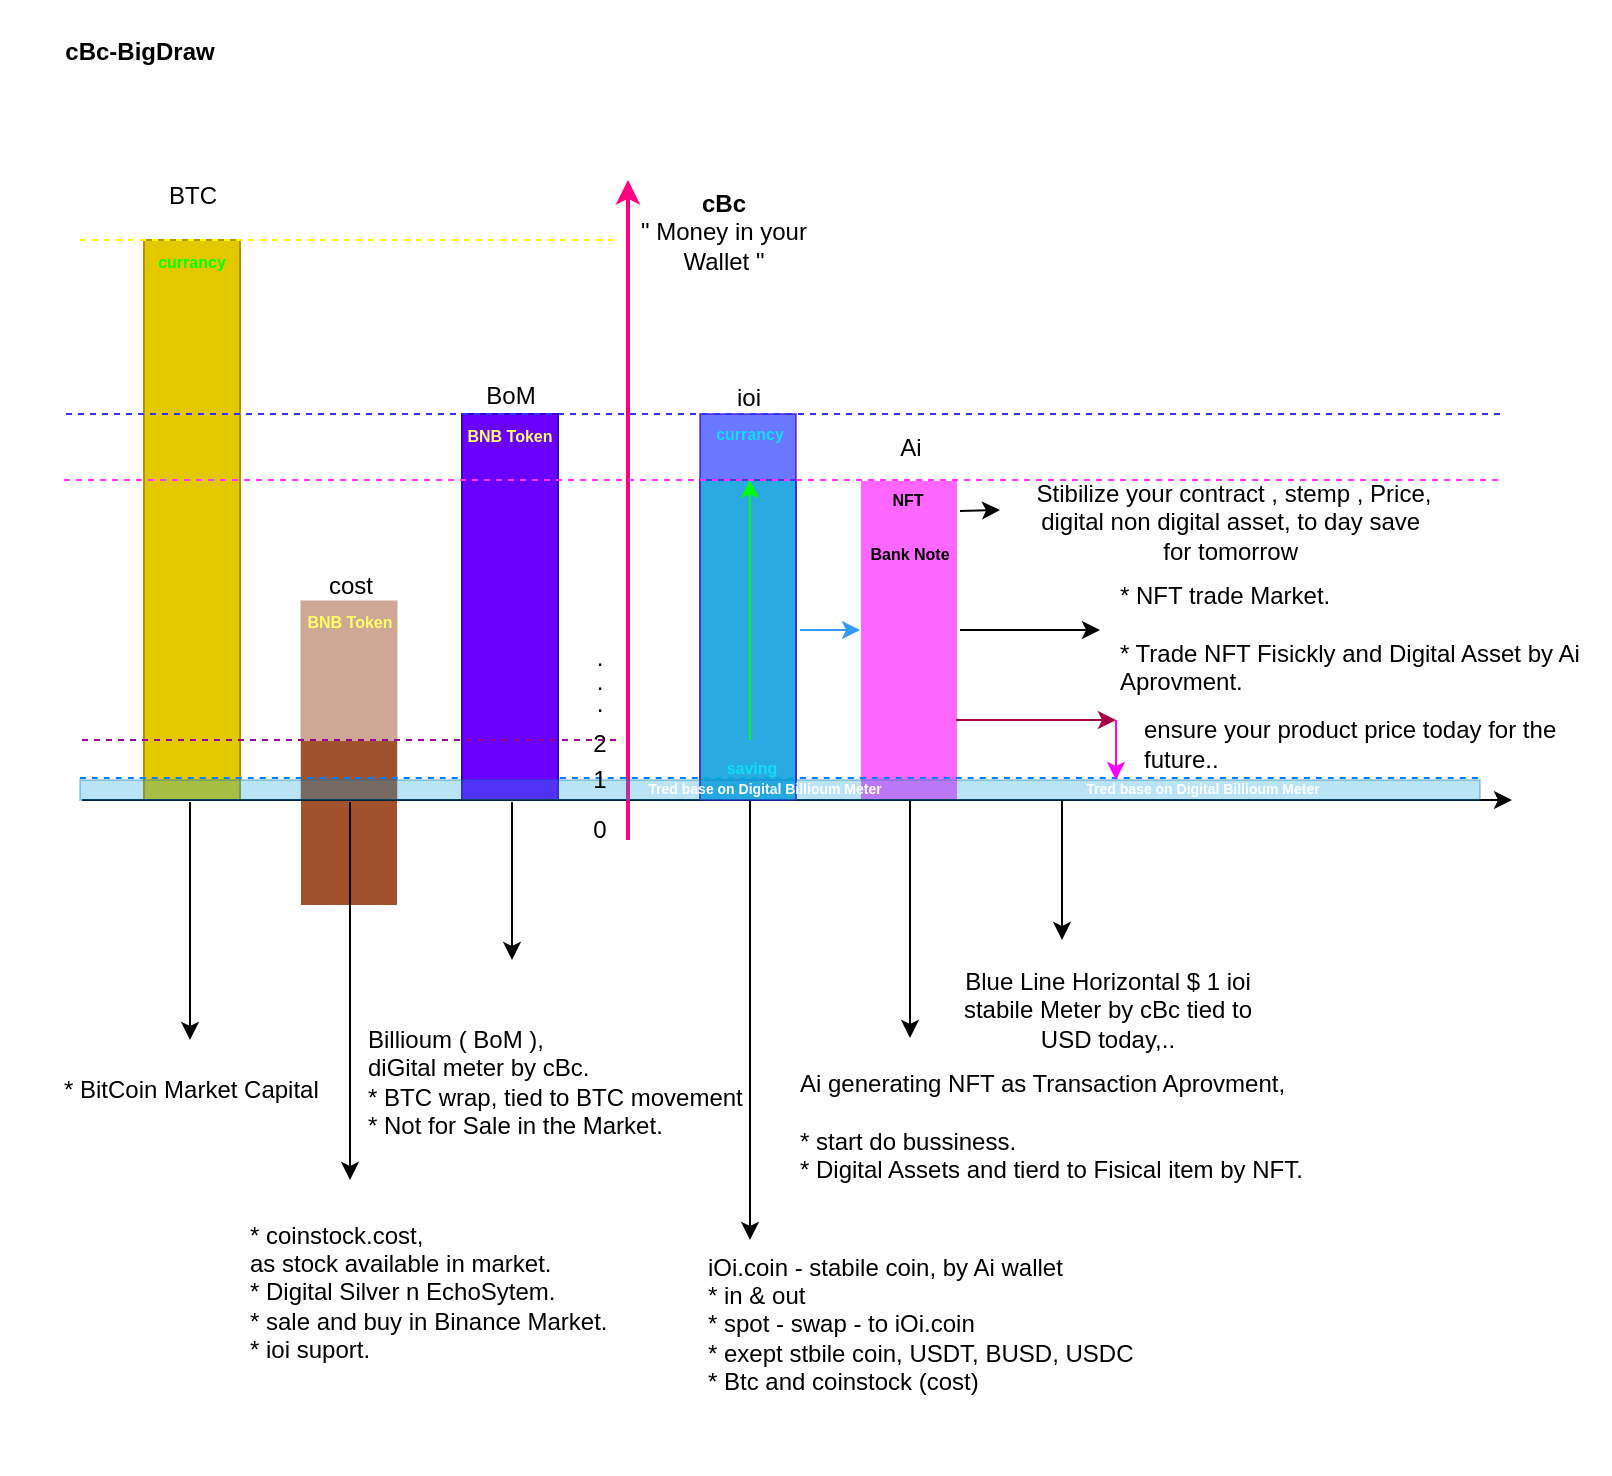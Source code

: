 <mxfile version="21.7.1" type="github">
  <diagram name="Page-1" id="EVfbMgRgJgo2VkLLqiw9">
    <mxGraphModel dx="568" dy="380" grid="1" gridSize="10" guides="1" tooltips="1" connect="1" arrows="1" fold="1" page="1" pageScale="1" pageWidth="827" pageHeight="1169" background="none" math="0" shadow="0">
      <root>
        <mxCell id="0" />
        <mxCell id="1" parent="0" />
        <mxCell id="bpX-akEFkFAYFT1dOsdR-34" value="" style="rounded=0;whiteSpace=wrap;html=1;fontSize=16;fillColor=#051EFF;strokeColor=#3700CC;fontColor=#ffffff;opacity=60;" vertex="1" parent="1">
          <mxGeometry x="350" y="207" width="48" height="193" as="geometry" />
        </mxCell>
        <mxCell id="bpX-akEFkFAYFT1dOsdR-16" value="" style="rounded=0;whiteSpace=wrap;html=1;fontSize=16;strokeColor=#FFFFFF;fillColor=#a0522d;fontColor=#ffffff;" vertex="1" parent="1">
          <mxGeometry x="150" y="370" width="49" height="83" as="geometry" />
        </mxCell>
        <mxCell id="R2QgoeFWOkfdTr1HwpYz-10" value="" style="rounded=0;whiteSpace=wrap;html=1;fontSize=16;fillColor=#FF66FF;strokeColor=#FFFFFF;" parent="1" vertex="1">
          <mxGeometry x="430" y="240" width="49" height="161" as="geometry" />
        </mxCell>
        <mxCell id="R2QgoeFWOkfdTr1HwpYz-1" value="cBc-bd" style="text;html=1;align=center;verticalAlign=middle;resizable=0;points=[];autosize=1;strokeColor=none;fillColor=none;fontSize=16;fontColor=#FFFFFF;" parent="1" vertex="1">
          <mxGeometry x="40" y="40" width="70" height="30" as="geometry" />
        </mxCell>
        <mxCell id="R2QgoeFWOkfdTr1HwpYz-3" value="" style="rounded=0;whiteSpace=wrap;html=1;fontSize=16;fillColor=#e3c800;strokeColor=#B09500;fontColor=#000000;" parent="1" vertex="1">
          <mxGeometry x="72" y="120" width="48" height="280" as="geometry" />
        </mxCell>
        <mxCell id="R2QgoeFWOkfdTr1HwpYz-6" value="" style="endArrow=classic;html=1;rounded=0;fontSize=12;startSize=8;endSize=8;curved=1;strokeColor=#FFFFFF;" parent="1" edge="1">
          <mxGeometry width="50" height="50" relative="1" as="geometry">
            <mxPoint x="315" y="428" as="sourcePoint" />
            <mxPoint x="315" y="78" as="targetPoint" />
          </mxGeometry>
        </mxCell>
        <mxCell id="R2QgoeFWOkfdTr1HwpYz-7" value="" style="rounded=0;whiteSpace=wrap;html=1;fontSize=16;strokeColor=#FFFFFF;fillColor=#a0522d;fontColor=#ffffff;opacity=50;" parent="1" vertex="1">
          <mxGeometry x="150" y="300" width="49" height="100" as="geometry" />
        </mxCell>
        <mxCell id="R2QgoeFWOkfdTr1HwpYz-5" value="" style="endArrow=none;dashed=1;html=1;rounded=0;fontSize=12;startSize=8;endSize=8;curved=1;strokeColor=#007FFF;" parent="1" edge="1">
          <mxGeometry width="50" height="50" relative="1" as="geometry">
            <mxPoint x="40" y="389" as="sourcePoint" />
            <mxPoint x="741" y="389" as="targetPoint" />
          </mxGeometry>
        </mxCell>
        <mxCell id="R2QgoeFWOkfdTr1HwpYz-4" value="" style="endArrow=classic;html=1;rounded=0;fontSize=12;startSize=8;endSize=8;curved=1;strokeColor=#FFFFFF;" parent="1" edge="1">
          <mxGeometry width="50" height="50" relative="1" as="geometry">
            <mxPoint x="40" y="400" as="sourcePoint" />
            <mxPoint x="750" y="400" as="targetPoint" />
          </mxGeometry>
        </mxCell>
        <mxCell id="R2QgoeFWOkfdTr1HwpYz-17" value="&lt;font color=&quot;#ffffff&quot;&gt;Ai&lt;/font&gt;" style="text;html=1;align=center;verticalAlign=middle;resizable=0;points=[];autosize=1;strokeColor=none;fillColor=none;fontSize=16;" parent="1" vertex="1">
          <mxGeometry x="394.5" y="188" width="32" height="31" as="geometry" />
        </mxCell>
        <mxCell id="R2QgoeFWOkfdTr1HwpYz-18" value="&lt;font color=&quot;#ffffff&quot;&gt;BoM&lt;/font&gt;" style="text;html=1;align=center;verticalAlign=middle;resizable=0;points=[];autosize=1;strokeColor=none;fillColor=none;fontSize=16;" parent="1" vertex="1">
          <mxGeometry x="315" y="177" width="51" height="31" as="geometry" />
        </mxCell>
        <mxCell id="R2QgoeFWOkfdTr1HwpYz-20" value="&lt;font color=&quot;#ffffff&quot;&gt;cost&lt;/font&gt;" style="text;html=1;align=center;verticalAlign=middle;resizable=0;points=[];autosize=1;strokeColor=none;fillColor=none;fontSize=16;" parent="1" vertex="1">
          <mxGeometry x="195" y="224" width="49" height="31" as="geometry" />
        </mxCell>
        <mxCell id="R2QgoeFWOkfdTr1HwpYz-21" value="&lt;font color=&quot;#ffffff&quot;&gt;BTC&lt;/font&gt;" style="text;html=1;align=center;verticalAlign=middle;resizable=0;points=[];autosize=1;strokeColor=none;fillColor=none;fontSize=16;" parent="1" vertex="1">
          <mxGeometry x="72" y="82" width="48" height="31" as="geometry" />
        </mxCell>
        <mxCell id="R2QgoeFWOkfdTr1HwpYz-22" value="" style="rounded=0;whiteSpace=wrap;html=1;fontSize=16;fillColor=#6a00ff;strokeColor=#3700CC;fontColor=#ffffff;" parent="1" vertex="1">
          <mxGeometry x="231" y="207" width="48" height="193" as="geometry" />
        </mxCell>
        <mxCell id="kiSuE_kS049nEQs76x9w-1" value="" style="endArrow=classic;html=1;rounded=0;" parent="1" edge="1">
          <mxGeometry width="50" height="50" relative="1" as="geometry">
            <mxPoint x="41" y="400" as="sourcePoint" />
            <mxPoint x="756" y="400" as="targetPoint" />
          </mxGeometry>
        </mxCell>
        <mxCell id="8bLiNLLLPej7S4-kUZS2-1" value="" style="endArrow=classic;html=1;rounded=0;strokeColor=#FF0080;strokeWidth=2;" parent="1" edge="1">
          <mxGeometry width="50" height="50" relative="1" as="geometry">
            <mxPoint x="314" y="420" as="sourcePoint" />
            <mxPoint x="314" y="90" as="targetPoint" />
          </mxGeometry>
        </mxCell>
        <mxCell id="8bLiNLLLPej7S4-kUZS2-3" value="BTC" style="text;html=1;align=center;verticalAlign=middle;resizable=0;points=[];autosize=1;strokeColor=none;fillColor=none;" parent="1" vertex="1">
          <mxGeometry x="76" y="84.5" width="40" height="26" as="geometry" />
        </mxCell>
        <mxCell id="8bLiNLLLPej7S4-kUZS2-5" value="cost" style="text;html=1;align=center;verticalAlign=middle;resizable=0;points=[];autosize=1;strokeColor=none;fillColor=none;" parent="1" vertex="1">
          <mxGeometry x="154" y="280" width="41" height="26" as="geometry" />
        </mxCell>
        <mxCell id="8bLiNLLLPej7S4-kUZS2-6" value="BoM" style="text;html=1;align=center;verticalAlign=middle;resizable=0;points=[];autosize=1;strokeColor=none;fillColor=none;" parent="1" vertex="1">
          <mxGeometry x="230" y="183" width="50" height="30" as="geometry" />
        </mxCell>
        <mxCell id="8bLiNLLLPej7S4-kUZS2-7" value="Ai" style="text;html=1;align=center;verticalAlign=middle;resizable=0;points=[];autosize=1;strokeColor=none;fillColor=none;" parent="1" vertex="1">
          <mxGeometry x="440" y="211" width="29" height="26" as="geometry" />
        </mxCell>
        <mxCell id="7bqrnH9gvKupn2Ti3Ehg-2" value="" style="endArrow=classic;html=1;rounded=0;" parent="1" edge="1">
          <mxGeometry width="50" height="50" relative="1" as="geometry">
            <mxPoint x="95" y="401" as="sourcePoint" />
            <mxPoint x="95" y="520" as="targetPoint" />
          </mxGeometry>
        </mxCell>
        <mxCell id="7bqrnH9gvKupn2Ti3Ehg-3" value="" style="endArrow=classic;html=1;rounded=0;" parent="1" edge="1">
          <mxGeometry width="50" height="50" relative="1" as="geometry">
            <mxPoint x="256" y="401" as="sourcePoint" />
            <mxPoint x="256" y="480" as="targetPoint" />
          </mxGeometry>
        </mxCell>
        <mxCell id="7bqrnH9gvKupn2Ti3Ehg-4" value="" style="endArrow=classic;html=1;rounded=0;" parent="1" edge="1">
          <mxGeometry width="50" height="50" relative="1" as="geometry">
            <mxPoint x="375" y="400" as="sourcePoint" />
            <mxPoint x="375" y="620" as="targetPoint" />
          </mxGeometry>
        </mxCell>
        <mxCell id="7bqrnH9gvKupn2Ti3Ehg-5" value="" style="endArrow=classic;html=1;rounded=0;" parent="1" edge="1">
          <mxGeometry width="50" height="50" relative="1" as="geometry">
            <mxPoint x="455" y="400" as="sourcePoint" />
            <mxPoint x="455" y="519" as="targetPoint" />
          </mxGeometry>
        </mxCell>
        <mxCell id="mvALGWr-T-3bCyHva3as-1" value="* BitCoin Market Capital" style="text;html=1;align=left;verticalAlign=middle;resizable=0;points=[];autosize=1;strokeColor=none;fillColor=none;" parent="1" vertex="1">
          <mxGeometry x="30" y="530" width="150" height="30" as="geometry" />
        </mxCell>
        <mxCell id="mvALGWr-T-3bCyHva3as-2" value="&lt;div&gt;* coinstock.cost,&lt;/div&gt;&lt;div&gt;&lt;span style=&quot;background-color: initial;&quot;&gt;as stock available in market.&lt;/span&gt;&lt;br&gt;&lt;/div&gt;&lt;div&gt;* Digital Silver n EchoSytem.&lt;/div&gt;&lt;div&gt;* sale and buy in Binance Market.&lt;/div&gt;&lt;div&gt;* ioi suport.&lt;/div&gt;" style="text;html=1;align=left;verticalAlign=middle;resizable=0;points=[];autosize=1;strokeColor=none;fillColor=none;" parent="1" vertex="1">
          <mxGeometry x="123" y="601" width="200" height="90" as="geometry" />
        </mxCell>
        <mxCell id="mvALGWr-T-3bCyHva3as-3" value="&lt;div&gt;iOi.coin - stabile coin, by Ai wallet&lt;/div&gt;&lt;div&gt;&lt;span style=&quot;background-color: initial;&quot;&gt;* in &amp;amp; out&lt;/span&gt;&lt;br&gt;&lt;/div&gt;&lt;div&gt;* spot - swap - to iOi.coin&lt;/div&gt;&lt;div&gt;* exept stbile coin, USDT, BUSD, USDC&lt;/div&gt;&lt;div&gt;* Btc and coinstock (cost)&lt;br&gt;&lt;/div&gt;" style="text;html=1;strokeColor=none;fillColor=none;align=left;verticalAlign=middle;whiteSpace=wrap;rounded=0;" parent="1" vertex="1">
          <mxGeometry x="352" y="587" width="320" height="150" as="geometry" />
        </mxCell>
        <mxCell id="mvALGWr-T-3bCyHva3as-4" value="" style="rounded=0;whiteSpace=wrap;html=1;fontSize=16;fillColor=#00CCCC;strokeColor=#3700CC;fontColor=#ffffff;opacity=60;" parent="1" vertex="1">
          <mxGeometry x="350" y="240" width="48" height="160" as="geometry" />
        </mxCell>
        <mxCell id="mvALGWr-T-3bCyHva3as-5" value="ioi" style="text;html=1;align=center;verticalAlign=middle;resizable=0;points=[];autosize=1;strokeColor=none;fillColor=none;" parent="1" vertex="1">
          <mxGeometry x="354" y="184" width="40" height="30" as="geometry" />
        </mxCell>
        <mxCell id="mvALGWr-T-3bCyHva3as-6" value="" style="endArrow=classic;html=1;rounded=0;" parent="1" edge="1">
          <mxGeometry width="50" height="50" relative="1" as="geometry">
            <mxPoint x="175" y="401" as="sourcePoint" />
            <mxPoint x="175" y="590" as="targetPoint" />
          </mxGeometry>
        </mxCell>
        <mxCell id="mvALGWr-T-3bCyHva3as-7" value="Billioum ( BoM ),&lt;br&gt;diGital meter by cBc.&lt;br&gt;* BTC wrap, tied to BTC movement&lt;br&gt;* Not for Sale in the Market." style="text;html=1;strokeColor=none;fillColor=none;align=left;verticalAlign=middle;whiteSpace=wrap;rounded=0;" parent="1" vertex="1">
          <mxGeometry x="181.5" y="469" width="220" height="143" as="geometry" />
        </mxCell>
        <mxCell id="mvALGWr-T-3bCyHva3as-8" value="&lt;div&gt;Ai generating NFT as Transaction Aprovment,&lt;/div&gt;&lt;div&gt;&lt;br&gt;&lt;/div&gt;&lt;div&gt;* start do bussiness.&lt;/div&gt;&lt;div&gt;* Digital Assets and tierd to Fisical item by NFT.&lt;/div&gt;" style="text;html=1;strokeColor=none;fillColor=none;align=left;verticalAlign=middle;whiteSpace=wrap;rounded=0;" parent="1" vertex="1">
          <mxGeometry x="398" y="523" width="330" height="80" as="geometry" />
        </mxCell>
        <mxCell id="mvALGWr-T-3bCyHva3as-9" value="" style="rounded=0;whiteSpace=wrap;html=1;fillColor=#1ba1e2;fontColor=#ffffff;strokeColor=#006EAF;opacity=30;" parent="1" vertex="1">
          <mxGeometry x="40" y="390" width="700" height="10" as="geometry" />
        </mxCell>
        <mxCell id="mvALGWr-T-3bCyHva3as-10" value="" style="endArrow=classic;html=1;rounded=0;exitX=0.7;exitY=0;exitDx=0;exitDy=0;exitPerimeter=0;" parent="1" edge="1">
          <mxGeometry width="50" height="50" relative="1" as="geometry">
            <mxPoint x="531" y="400" as="sourcePoint" />
            <mxPoint x="531" y="470" as="targetPoint" />
            <Array as="points">
              <mxPoint x="531" y="450" />
              <mxPoint x="531" y="460" />
            </Array>
          </mxGeometry>
        </mxCell>
        <mxCell id="mvALGWr-T-3bCyHva3as-11" value="Blue Line Horizontal $ 1 ioi stabile Meter by cBc tied to USD today,.." style="text;html=1;strokeColor=none;fillColor=none;align=center;verticalAlign=middle;whiteSpace=wrap;rounded=0;" parent="1" vertex="1">
          <mxGeometry x="479" y="480" width="150" height="50" as="geometry" />
        </mxCell>
        <mxCell id="mvALGWr-T-3bCyHva3as-14" value="" style="endArrow=classic;html=1;rounded=0;fillColor=#d80073;strokeColor=#A50040;" parent="1" edge="1">
          <mxGeometry width="50" height="50" relative="1" as="geometry">
            <mxPoint x="478" y="360" as="sourcePoint" />
            <mxPoint x="558" y="360" as="targetPoint" />
            <Array as="points">
              <mxPoint x="528" y="360" />
            </Array>
          </mxGeometry>
        </mxCell>
        <mxCell id="mvALGWr-T-3bCyHva3as-15" value="&lt;div&gt;* NFT trade Market.&lt;/div&gt;&lt;div&gt;&lt;br&gt;&lt;/div&gt;&lt;div&gt;* Trade NFT Fisickly and Digital Asset by Ai Aprovment.&lt;/div&gt;" style="text;html=1;strokeColor=none;fillColor=none;align=left;verticalAlign=middle;whiteSpace=wrap;rounded=0;" parent="1" vertex="1">
          <mxGeometry x="558" y="274" width="247" height="90" as="geometry" />
        </mxCell>
        <mxCell id="bpX-akEFkFAYFT1dOsdR-1" value="0" style="text;html=1;strokeColor=none;fillColor=none;align=center;verticalAlign=middle;whiteSpace=wrap;rounded=0;" vertex="1" parent="1">
          <mxGeometry x="270" y="400" width="60" height="30" as="geometry" />
        </mxCell>
        <mxCell id="bpX-akEFkFAYFT1dOsdR-2" value="1" style="text;html=1;strokeColor=none;fillColor=none;align=center;verticalAlign=middle;whiteSpace=wrap;rounded=0;" vertex="1" parent="1">
          <mxGeometry x="270" y="375" width="60" height="30" as="geometry" />
        </mxCell>
        <mxCell id="bpX-akEFkFAYFT1dOsdR-3" value="2" style="text;html=1;strokeColor=none;fillColor=none;align=center;verticalAlign=middle;whiteSpace=wrap;rounded=0;" vertex="1" parent="1">
          <mxGeometry x="270" y="357" width="60" height="30" as="geometry" />
        </mxCell>
        <mxCell id="bpX-akEFkFAYFT1dOsdR-4" value="." style="text;html=1;strokeColor=none;fillColor=none;align=center;verticalAlign=middle;whiteSpace=wrap;rounded=0;" vertex="1" parent="1">
          <mxGeometry x="270" y="337" width="60" height="30" as="geometry" />
        </mxCell>
        <mxCell id="bpX-akEFkFAYFT1dOsdR-5" value="." style="text;html=1;strokeColor=none;fillColor=none;align=center;verticalAlign=middle;whiteSpace=wrap;rounded=0;" vertex="1" parent="1">
          <mxGeometry x="270" y="326" width="60" height="30" as="geometry" />
        </mxCell>
        <mxCell id="bpX-akEFkFAYFT1dOsdR-6" value="." style="text;html=1;strokeColor=none;fillColor=none;align=center;verticalAlign=middle;whiteSpace=wrap;rounded=0;" vertex="1" parent="1">
          <mxGeometry x="270" y="314" width="60" height="30" as="geometry" />
        </mxCell>
        <mxCell id="bpX-akEFkFAYFT1dOsdR-7" value="NFT" style="text;html=1;strokeColor=none;fillColor=none;align=center;verticalAlign=middle;whiteSpace=wrap;rounded=0;fontStyle=1;fontSize=8;" vertex="1" parent="1">
          <mxGeometry x="424" y="235" width="60" height="30" as="geometry" />
        </mxCell>
        <mxCell id="bpX-akEFkFAYFT1dOsdR-8" value="currancy" style="text;html=1;strokeColor=none;fillColor=none;align=center;verticalAlign=middle;whiteSpace=wrap;rounded=0;fontStyle=1;fontSize=8;fontColor=#0FDEF5;" vertex="1" parent="1">
          <mxGeometry x="345" y="202" width="60" height="30" as="geometry" />
        </mxCell>
        <mxCell id="bpX-akEFkFAYFT1dOsdR-9" value="BNB Token" style="text;html=1;strokeColor=none;fillColor=none;align=center;verticalAlign=middle;whiteSpace=wrap;rounded=0;fontStyle=1;fontSize=8;fontColor=#FFFF66;" vertex="1" parent="1">
          <mxGeometry x="225" y="203" width="60" height="30" as="geometry" />
        </mxCell>
        <mxCell id="bpX-akEFkFAYFT1dOsdR-10" value="BNB Token" style="text;html=1;strokeColor=none;fillColor=none;align=center;verticalAlign=middle;whiteSpace=wrap;rounded=0;fontStyle=1;fontSize=8;fontColor=#FFFF66;" vertex="1" parent="1">
          <mxGeometry x="145" y="296" width="60" height="30" as="geometry" />
        </mxCell>
        <mxCell id="bpX-akEFkFAYFT1dOsdR-11" value="&lt;font color=&quot;#00ff00&quot;&gt;currancy&lt;/font&gt;" style="text;html=1;strokeColor=none;fillColor=none;align=center;verticalAlign=middle;whiteSpace=wrap;rounded=0;fontStyle=1;fontSize=8;fontColor=#0FDEF5;" vertex="1" parent="1">
          <mxGeometry x="66" y="116" width="60" height="30" as="geometry" />
        </mxCell>
        <mxCell id="bpX-akEFkFAYFT1dOsdR-12" value="&lt;b&gt;cBc&lt;/b&gt;&lt;br&gt;&quot; Money in your Wallet &quot;" style="text;html=1;strokeColor=none;fillColor=none;align=center;verticalAlign=middle;whiteSpace=wrap;rounded=0;" vertex="1" parent="1">
          <mxGeometry x="316.5" y="103" width="89.5" height="26" as="geometry" />
        </mxCell>
        <mxCell id="bpX-akEFkFAYFT1dOsdR-13" value="cBc-BigDraw" style="text;html=1;strokeColor=none;fillColor=none;align=center;verticalAlign=middle;whiteSpace=wrap;rounded=0;fontStyle=1" vertex="1" parent="1">
          <mxGeometry width="140" height="52.5" as="geometry" />
        </mxCell>
        <mxCell id="bpX-akEFkFAYFT1dOsdR-17" value="Stibilize your contract , stemp , Price, digital non digital asset, to day save&amp;nbsp; for tomorrow&amp;nbsp;" style="text;html=1;strokeColor=none;fillColor=none;align=center;verticalAlign=middle;whiteSpace=wrap;rounded=0;" vertex="1" parent="1">
          <mxGeometry x="511" y="193" width="211.5" height="136" as="geometry" />
        </mxCell>
        <mxCell id="bpX-akEFkFAYFT1dOsdR-21" value="" style="endArrow=classic;html=1;rounded=0;strokeColor=#FF00FF;" edge="1" parent="1">
          <mxGeometry width="50" height="50" relative="1" as="geometry">
            <mxPoint x="558" y="360" as="sourcePoint" />
            <mxPoint x="558" y="390" as="targetPoint" />
          </mxGeometry>
        </mxCell>
        <mxCell id="bpX-akEFkFAYFT1dOsdR-23" value="Tred base on Digital Billioum Meter" style="text;html=1;strokeColor=none;fillColor=none;align=center;verticalAlign=middle;whiteSpace=wrap;rounded=0;fontColor=#FFFFFF;labelBorderColor=none;fontSize=7;fontStyle=1" vertex="1" parent="1">
          <mxGeometry x="277" y="380" width="211" height="30" as="geometry" />
        </mxCell>
        <mxCell id="bpX-akEFkFAYFT1dOsdR-24" value="" style="endArrow=none;dashed=1;html=1;rounded=0;fontColor=#FF99CC;strokeColor=#3333FF;" edge="1" parent="1">
          <mxGeometry width="50" height="50" relative="1" as="geometry">
            <mxPoint x="33" y="207" as="sourcePoint" />
            <mxPoint x="753" y="207" as="targetPoint" />
          </mxGeometry>
        </mxCell>
        <mxCell id="bpX-akEFkFAYFT1dOsdR-25" value="" style="endArrow=none;dashed=1;html=1;rounded=0;fontColor=#FF99CC;strokeColor=#FF33FF;" edge="1" parent="1">
          <mxGeometry width="50" height="50" relative="1" as="geometry">
            <mxPoint x="32" y="240.0" as="sourcePoint" />
            <mxPoint x="752" y="240.0" as="targetPoint" />
          </mxGeometry>
        </mxCell>
        <mxCell id="bpX-akEFkFAYFT1dOsdR-26" value="" style="endArrow=none;dashed=1;html=1;rounded=0;fontColor=#FF99CC;strokeColor=#990099;entryX=-1.004;entryY=1.067;entryDx=0;entryDy=0;entryPerimeter=0;" edge="1" parent="1" target="mvALGWr-T-3bCyHva3as-15">
          <mxGeometry width="50" height="50" relative="1" as="geometry">
            <mxPoint x="41" y="370" as="sourcePoint" />
            <mxPoint x="761" y="370" as="targetPoint" />
          </mxGeometry>
        </mxCell>
        <mxCell id="bpX-akEFkFAYFT1dOsdR-27" value="" style="endArrow=none;dashed=1;html=1;rounded=0;fontColor=#FF99CC;strokeColor=#FFFF00;entryX=-1.004;entryY=1.067;entryDx=0;entryDy=0;entryPerimeter=0;" edge="1" parent="1">
          <mxGeometry width="50" height="50" relative="1" as="geometry">
            <mxPoint x="40" y="120" as="sourcePoint" />
            <mxPoint x="309" y="120" as="targetPoint" />
          </mxGeometry>
        </mxCell>
        <mxCell id="bpX-akEFkFAYFT1dOsdR-29" value="saving" style="text;html=1;strokeColor=none;fillColor=none;align=center;verticalAlign=middle;whiteSpace=wrap;rounded=0;fontStyle=1;fontSize=8;fontColor=#0FDEF5;" vertex="1" parent="1">
          <mxGeometry x="346" y="377" width="60" height="14" as="geometry" />
        </mxCell>
        <mxCell id="bpX-akEFkFAYFT1dOsdR-30" value="" style="endArrow=classic;html=1;rounded=0;strokeColor=#00FF00;" edge="1" parent="1">
          <mxGeometry width="50" height="50" relative="1" as="geometry">
            <mxPoint x="375" y="370" as="sourcePoint" />
            <mxPoint x="375" y="240" as="targetPoint" />
          </mxGeometry>
        </mxCell>
        <mxCell id="bpX-akEFkFAYFT1dOsdR-32" value="" style="endArrow=classic;html=1;rounded=0;" edge="1" parent="1">
          <mxGeometry width="50" height="50" relative="1" as="geometry">
            <mxPoint x="480" y="315" as="sourcePoint" />
            <mxPoint x="550" y="315" as="targetPoint" />
          </mxGeometry>
        </mxCell>
        <mxCell id="bpX-akEFkFAYFT1dOsdR-33" value="Bank Note" style="text;html=1;strokeColor=none;fillColor=none;align=center;verticalAlign=middle;whiteSpace=wrap;rounded=0;fontStyle=1;fontSize=8;" vertex="1" parent="1">
          <mxGeometry x="425" y="262" width="60" height="30" as="geometry" />
        </mxCell>
        <mxCell id="bpX-akEFkFAYFT1dOsdR-35" value="" style="endArrow=classic;html=1;rounded=0;strokeColor=#3399FF;" edge="1" parent="1">
          <mxGeometry width="50" height="50" relative="1" as="geometry">
            <mxPoint x="400" y="315" as="sourcePoint" />
            <mxPoint x="430" y="315" as="targetPoint" />
          </mxGeometry>
        </mxCell>
        <mxCell id="bpX-akEFkFAYFT1dOsdR-36" value="" style="endArrow=classic;html=1;rounded=0;" edge="1" parent="1">
          <mxGeometry width="50" height="50" relative="1" as="geometry">
            <mxPoint x="480" y="255.5" as="sourcePoint" />
            <mxPoint x="500" y="255" as="targetPoint" />
          </mxGeometry>
        </mxCell>
        <mxCell id="bpX-akEFkFAYFT1dOsdR-38" value="Tred base on Digital Billioum Meter" style="text;html=1;strokeColor=none;fillColor=none;align=center;verticalAlign=middle;whiteSpace=wrap;rounded=0;fontColor=#FFFFFF;labelBorderColor=none;fontSize=7;fontStyle=1" vertex="1" parent="1">
          <mxGeometry x="496" y="380" width="211" height="30" as="geometry" />
        </mxCell>
        <mxCell id="bpX-akEFkFAYFT1dOsdR-39" value="ensure your product price today for the future.." style="text;html=1;strokeColor=none;fillColor=none;align=left;verticalAlign=middle;whiteSpace=wrap;rounded=0;" vertex="1" parent="1">
          <mxGeometry x="570" y="357" width="210" height="30" as="geometry" />
        </mxCell>
      </root>
    </mxGraphModel>
  </diagram>
</mxfile>
